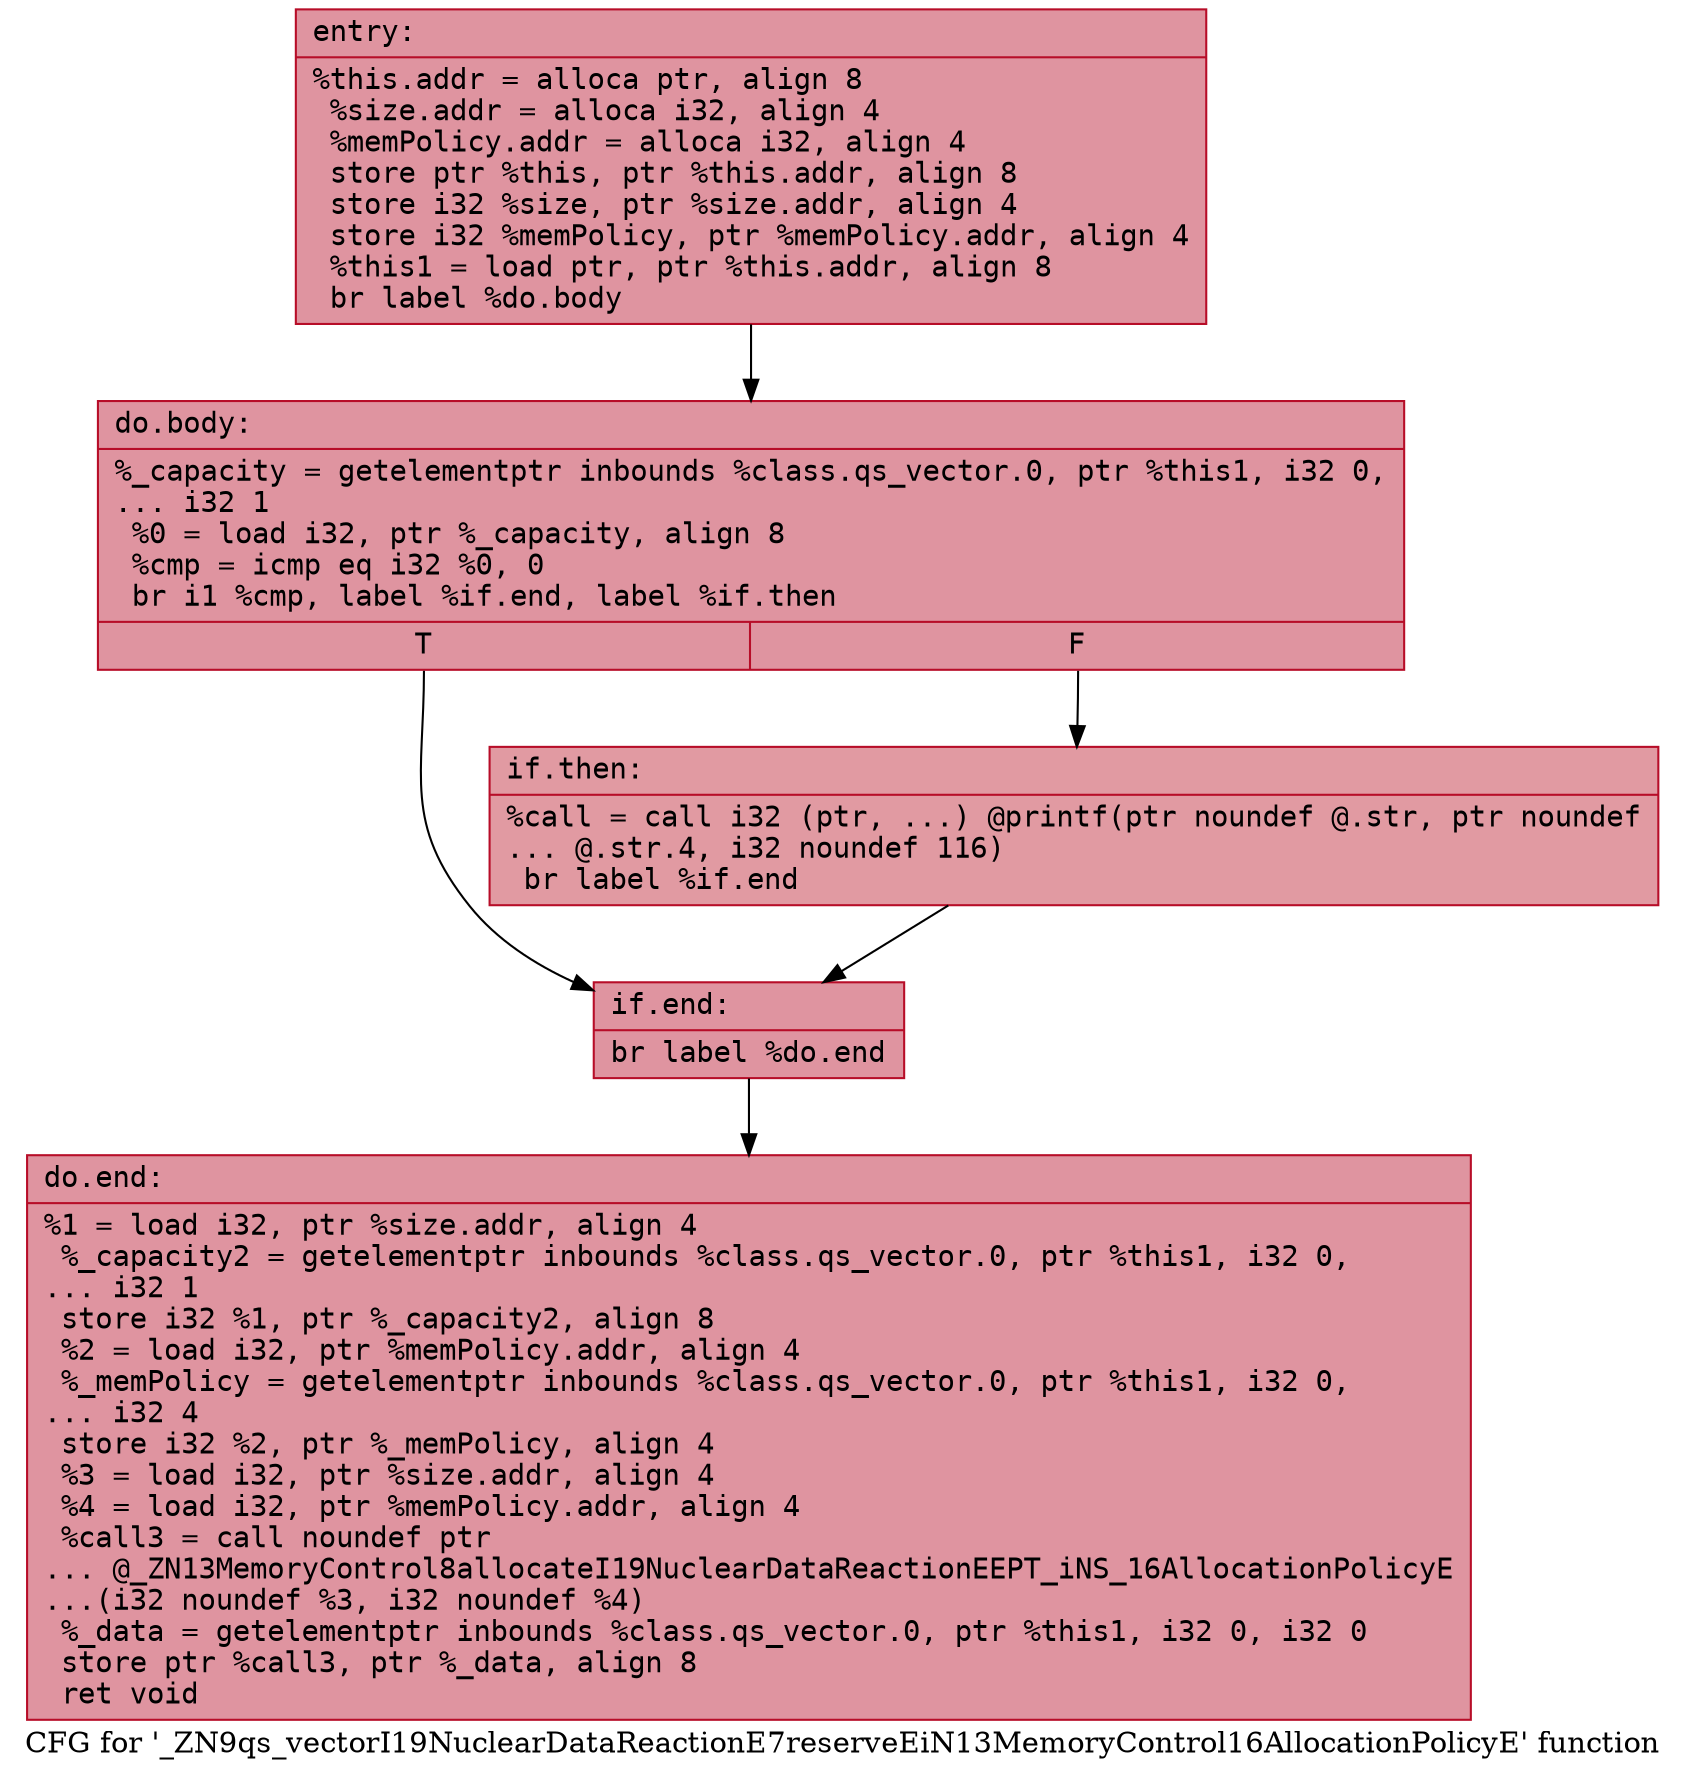 digraph "CFG for '_ZN9qs_vectorI19NuclearDataReactionE7reserveEiN13MemoryControl16AllocationPolicyE' function" {
	label="CFG for '_ZN9qs_vectorI19NuclearDataReactionE7reserveEiN13MemoryControl16AllocationPolicyE' function";

	Node0x55cf633fefd0 [shape=record,color="#b70d28ff", style=filled, fillcolor="#b70d2870" fontname="Courier",label="{entry:\l|  %this.addr = alloca ptr, align 8\l  %size.addr = alloca i32, align 4\l  %memPolicy.addr = alloca i32, align 4\l  store ptr %this, ptr %this.addr, align 8\l  store i32 %size, ptr %size.addr, align 4\l  store i32 %memPolicy, ptr %memPolicy.addr, align 4\l  %this1 = load ptr, ptr %this.addr, align 8\l  br label %do.body\l}"];
	Node0x55cf633fefd0 -> Node0x55cf633ff400[tooltip="entry -> do.body\nProbability 100.00%" ];
	Node0x55cf633ff400 [shape=record,color="#b70d28ff", style=filled, fillcolor="#b70d2870" fontname="Courier",label="{do.body:\l|  %_capacity = getelementptr inbounds %class.qs_vector.0, ptr %this1, i32 0,\l... i32 1\l  %0 = load i32, ptr %_capacity, align 8\l  %cmp = icmp eq i32 %0, 0\l  br i1 %cmp, label %if.end, label %if.then\l|{<s0>T|<s1>F}}"];
	Node0x55cf633ff400:s0 -> Node0x55cf633ff700[tooltip="do.body -> if.end\nProbability 37.50%" ];
	Node0x55cf633ff400:s1 -> Node0x55cf633ff770[tooltip="do.body -> if.then\nProbability 62.50%" ];
	Node0x55cf633ff770 [shape=record,color="#b70d28ff", style=filled, fillcolor="#bb1b2c70" fontname="Courier",label="{if.then:\l|  %call = call i32 (ptr, ...) @printf(ptr noundef @.str, ptr noundef\l... @.str.4, i32 noundef 116)\l  br label %if.end\l}"];
	Node0x55cf633ff770 -> Node0x55cf633ff700[tooltip="if.then -> if.end\nProbability 100.00%" ];
	Node0x55cf633ff700 [shape=record,color="#b70d28ff", style=filled, fillcolor="#b70d2870" fontname="Courier",label="{if.end:\l|  br label %do.end\l}"];
	Node0x55cf633ff700 -> Node0x55cf633ffb40[tooltip="if.end -> do.end\nProbability 100.00%" ];
	Node0x55cf633ffb40 [shape=record,color="#b70d28ff", style=filled, fillcolor="#b70d2870" fontname="Courier",label="{do.end:\l|  %1 = load i32, ptr %size.addr, align 4\l  %_capacity2 = getelementptr inbounds %class.qs_vector.0, ptr %this1, i32 0,\l... i32 1\l  store i32 %1, ptr %_capacity2, align 8\l  %2 = load i32, ptr %memPolicy.addr, align 4\l  %_memPolicy = getelementptr inbounds %class.qs_vector.0, ptr %this1, i32 0,\l... i32 4\l  store i32 %2, ptr %_memPolicy, align 4\l  %3 = load i32, ptr %size.addr, align 4\l  %4 = load i32, ptr %memPolicy.addr, align 4\l  %call3 = call noundef ptr\l... @_ZN13MemoryControl8allocateI19NuclearDataReactionEEPT_iNS_16AllocationPolicyE\l...(i32 noundef %3, i32 noundef %4)\l  %_data = getelementptr inbounds %class.qs_vector.0, ptr %this1, i32 0, i32 0\l  store ptr %call3, ptr %_data, align 8\l  ret void\l}"];
}
